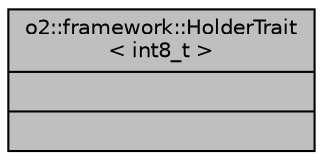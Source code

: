 digraph "o2::framework::HolderTrait&lt; int8_t &gt;"
{
 // INTERACTIVE_SVG=YES
  bgcolor="transparent";
  edge [fontname="Helvetica",fontsize="10",labelfontname="Helvetica",labelfontsize="10"];
  node [fontname="Helvetica",fontsize="10",shape=record];
  Node1 [label="{o2::framework::HolderTrait\l\< int8_t \>\n||}",height=0.2,width=0.4,color="black", fillcolor="grey75", style="filled", fontcolor="black"];
}
